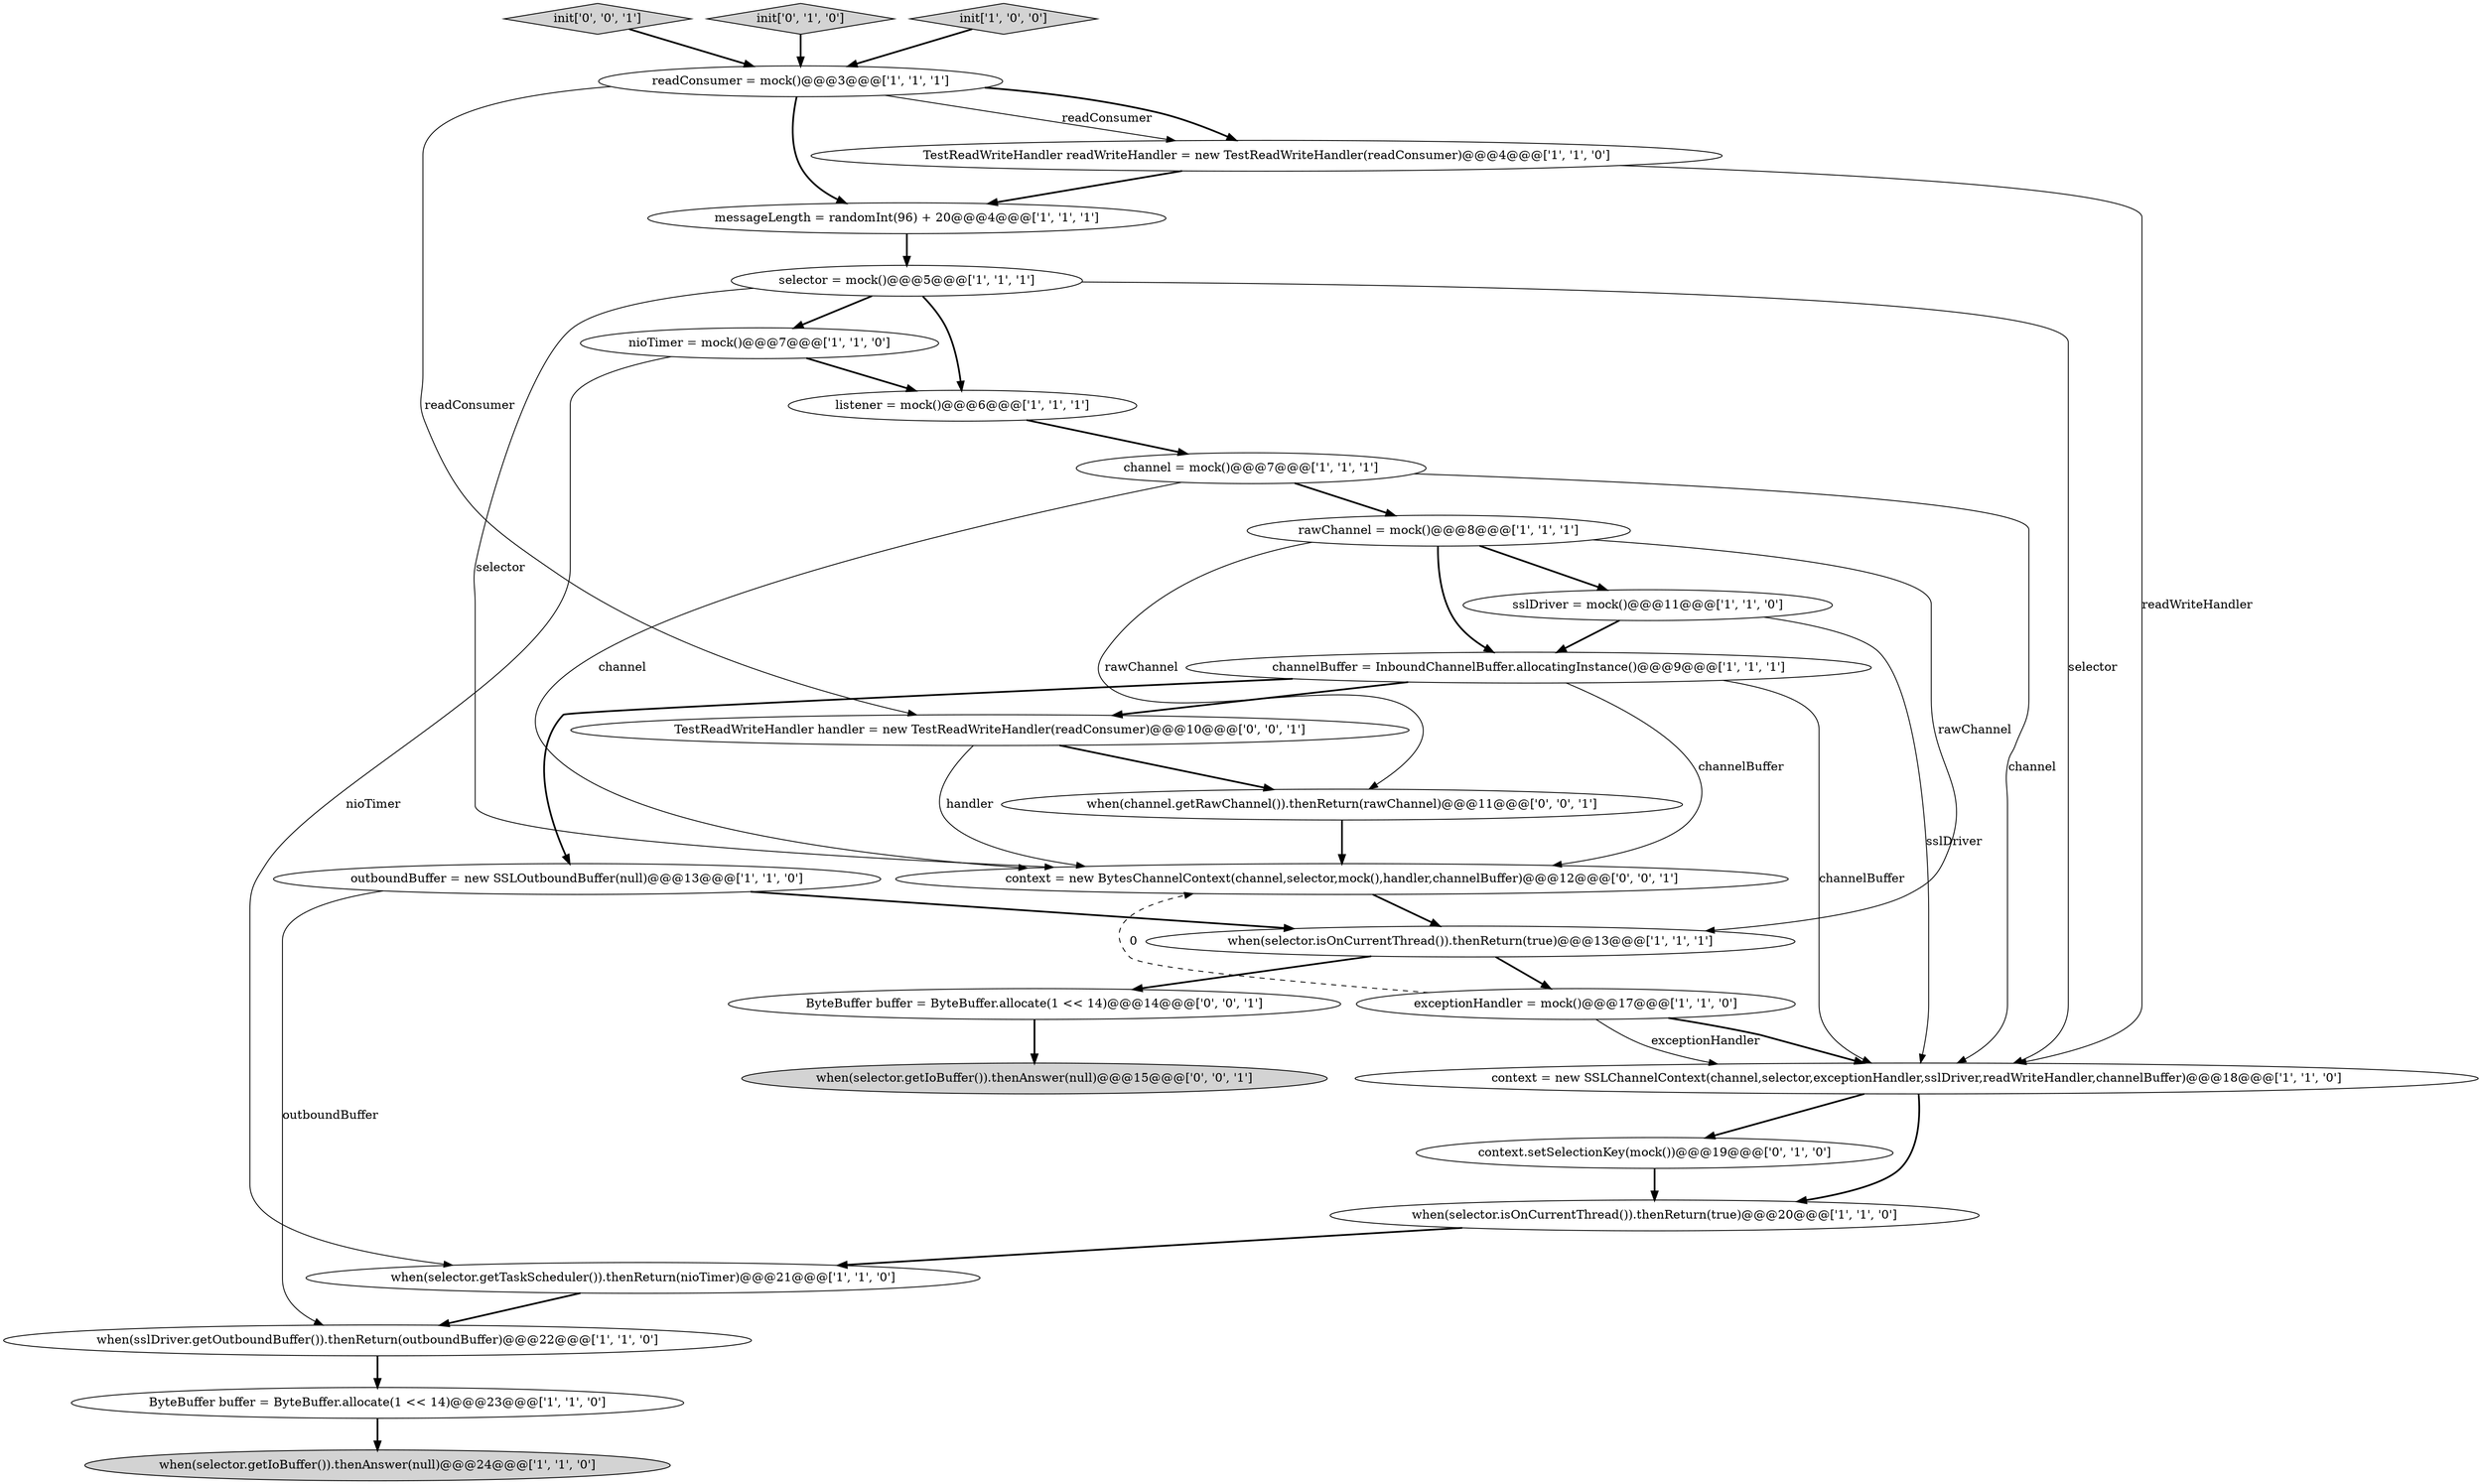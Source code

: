 digraph {
15 [style = filled, label = "when(selector.getIoBuffer()).thenAnswer(null)@@@24@@@['1', '1', '0']", fillcolor = lightgray, shape = ellipse image = "AAA0AAABBB1BBB"];
0 [style = filled, label = "when(selector.isOnCurrentThread()).thenReturn(true)@@@13@@@['1', '1', '1']", fillcolor = white, shape = ellipse image = "AAA0AAABBB1BBB"];
13 [style = filled, label = "selector = mock()@@@5@@@['1', '1', '1']", fillcolor = white, shape = ellipse image = "AAA0AAABBB1BBB"];
23 [style = filled, label = "init['0', '0', '1']", fillcolor = lightgray, shape = diamond image = "AAA0AAABBB3BBB"];
21 [style = filled, label = "context.setSelectionKey(mock())@@@19@@@['0', '1', '0']", fillcolor = white, shape = ellipse image = "AAA1AAABBB2BBB"];
20 [style = filled, label = "init['0', '1', '0']", fillcolor = lightgray, shape = diamond image = "AAA0AAABBB2BBB"];
9 [style = filled, label = "when(selector.getTaskScheduler()).thenReturn(nioTimer)@@@21@@@['1', '1', '0']", fillcolor = white, shape = ellipse image = "AAA0AAABBB1BBB"];
19 [style = filled, label = "init['1', '0', '0']", fillcolor = lightgray, shape = diamond image = "AAA0AAABBB1BBB"];
22 [style = filled, label = "context = new BytesChannelContext(channel,selector,mock(),handler,channelBuffer)@@@12@@@['0', '0', '1']", fillcolor = white, shape = ellipse image = "AAA0AAABBB3BBB"];
14 [style = filled, label = "outboundBuffer = new SSLOutboundBuffer(null)@@@13@@@['1', '1', '0']", fillcolor = white, shape = ellipse image = "AAA0AAABBB1BBB"];
6 [style = filled, label = "exceptionHandler = mock()@@@17@@@['1', '1', '0']", fillcolor = white, shape = ellipse image = "AAA0AAABBB1BBB"];
11 [style = filled, label = "readConsumer = mock()@@@3@@@['1', '1', '1']", fillcolor = white, shape = ellipse image = "AAA0AAABBB1BBB"];
25 [style = filled, label = "when(channel.getRawChannel()).thenReturn(rawChannel)@@@11@@@['0', '0', '1']", fillcolor = white, shape = ellipse image = "AAA0AAABBB3BBB"];
18 [style = filled, label = "messageLength = randomInt(96) + 20@@@4@@@['1', '1', '1']", fillcolor = white, shape = ellipse image = "AAA0AAABBB1BBB"];
24 [style = filled, label = "TestReadWriteHandler handler = new TestReadWriteHandler(readConsumer)@@@10@@@['0', '0', '1']", fillcolor = white, shape = ellipse image = "AAA0AAABBB3BBB"];
2 [style = filled, label = "channel = mock()@@@7@@@['1', '1', '1']", fillcolor = white, shape = ellipse image = "AAA0AAABBB1BBB"];
3 [style = filled, label = "when(selector.isOnCurrentThread()).thenReturn(true)@@@20@@@['1', '1', '0']", fillcolor = white, shape = ellipse image = "AAA0AAABBB1BBB"];
10 [style = filled, label = "ByteBuffer buffer = ByteBuffer.allocate(1 << 14)@@@23@@@['1', '1', '0']", fillcolor = white, shape = ellipse image = "AAA0AAABBB1BBB"];
16 [style = filled, label = "nioTimer = mock()@@@7@@@['1', '1', '0']", fillcolor = white, shape = ellipse image = "AAA0AAABBB1BBB"];
8 [style = filled, label = "listener = mock()@@@6@@@['1', '1', '1']", fillcolor = white, shape = ellipse image = "AAA0AAABBB1BBB"];
1 [style = filled, label = "TestReadWriteHandler readWriteHandler = new TestReadWriteHandler(readConsumer)@@@4@@@['1', '1', '0']", fillcolor = white, shape = ellipse image = "AAA0AAABBB1BBB"];
12 [style = filled, label = "channelBuffer = InboundChannelBuffer.allocatingInstance()@@@9@@@['1', '1', '1']", fillcolor = white, shape = ellipse image = "AAA0AAABBB1BBB"];
7 [style = filled, label = "context = new SSLChannelContext(channel,selector,exceptionHandler,sslDriver,readWriteHandler,channelBuffer)@@@18@@@['1', '1', '0']", fillcolor = white, shape = ellipse image = "AAA0AAABBB1BBB"];
27 [style = filled, label = "ByteBuffer buffer = ByteBuffer.allocate(1 << 14)@@@14@@@['0', '0', '1']", fillcolor = white, shape = ellipse image = "AAA0AAABBB3BBB"];
5 [style = filled, label = "sslDriver = mock()@@@11@@@['1', '1', '0']", fillcolor = white, shape = ellipse image = "AAA0AAABBB1BBB"];
4 [style = filled, label = "when(sslDriver.getOutboundBuffer()).thenReturn(outboundBuffer)@@@22@@@['1', '1', '0']", fillcolor = white, shape = ellipse image = "AAA0AAABBB1BBB"];
26 [style = filled, label = "when(selector.getIoBuffer()).thenAnswer(null)@@@15@@@['0', '0', '1']", fillcolor = lightgray, shape = ellipse image = "AAA0AAABBB3BBB"];
17 [style = filled, label = "rawChannel = mock()@@@8@@@['1', '1', '1']", fillcolor = white, shape = ellipse image = "AAA0AAABBB1BBB"];
0->6 [style = bold, label=""];
21->3 [style = bold, label=""];
11->24 [style = solid, label="readConsumer"];
6->7 [style = solid, label="exceptionHandler"];
9->4 [style = bold, label=""];
12->7 [style = solid, label="channelBuffer"];
22->0 [style = bold, label=""];
12->14 [style = bold, label=""];
14->4 [style = solid, label="outboundBuffer"];
13->7 [style = solid, label="selector"];
11->1 [style = solid, label="readConsumer"];
18->13 [style = bold, label=""];
16->8 [style = bold, label=""];
12->22 [style = solid, label="channelBuffer"];
1->18 [style = bold, label=""];
11->1 [style = bold, label=""];
14->0 [style = bold, label=""];
11->18 [style = bold, label=""];
17->12 [style = bold, label=""];
23->11 [style = bold, label=""];
6->22 [style = dashed, label="0"];
7->21 [style = bold, label=""];
17->25 [style = solid, label="rawChannel"];
12->24 [style = bold, label=""];
2->7 [style = solid, label="channel"];
2->17 [style = bold, label=""];
7->3 [style = bold, label=""];
0->27 [style = bold, label=""];
5->7 [style = solid, label="sslDriver"];
8->2 [style = bold, label=""];
1->7 [style = solid, label="readWriteHandler"];
19->11 [style = bold, label=""];
13->16 [style = bold, label=""];
2->22 [style = solid, label="channel"];
3->9 [style = bold, label=""];
27->26 [style = bold, label=""];
4->10 [style = bold, label=""];
24->22 [style = solid, label="handler"];
5->12 [style = bold, label=""];
10->15 [style = bold, label=""];
24->25 [style = bold, label=""];
17->0 [style = solid, label="rawChannel"];
13->8 [style = bold, label=""];
6->7 [style = bold, label=""];
13->22 [style = solid, label="selector"];
25->22 [style = bold, label=""];
16->9 [style = solid, label="nioTimer"];
17->5 [style = bold, label=""];
20->11 [style = bold, label=""];
}
